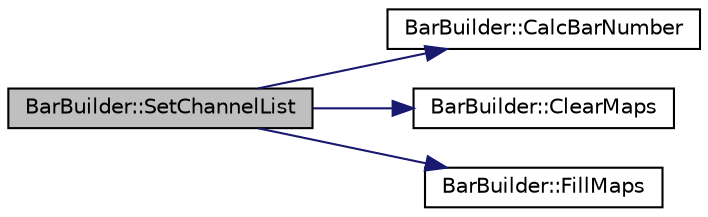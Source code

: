 digraph "BarBuilder::SetChannelList"
{
  edge [fontname="Helvetica",fontsize="10",labelfontname="Helvetica",labelfontsize="10"];
  node [fontname="Helvetica",fontsize="10",shape=record];
  rankdir="LR";
  Node1 [label="BarBuilder::SetChannelList",height=0.2,width=0.4,color="black", fillcolor="grey75", style="filled", fontcolor="black"];
  Node1 -> Node2 [color="midnightblue",fontsize="10",style="solid",fontname="Helvetica"];
  Node2 [label="BarBuilder::CalcBarNumber",height=0.2,width=0.4,color="black", fillcolor="white", style="filled",URL="$de/d12/class_bar_builder.html#a4704cf3f380927f262b42b319cc893ac"];
  Node1 -> Node3 [color="midnightblue",fontsize="10",style="solid",fontname="Helvetica"];
  Node3 [label="BarBuilder::ClearMaps",height=0.2,width=0.4,color="black", fillcolor="white", style="filled",URL="$de/d12/class_bar_builder.html#acf83ecf7bfe424cc02e8090995c95956"];
  Node1 -> Node4 [color="midnightblue",fontsize="10",style="solid",fontname="Helvetica"];
  Node4 [label="BarBuilder::FillMaps",height=0.2,width=0.4,color="black", fillcolor="white", style="filled",URL="$de/d12/class_bar_builder.html#aaa6fa37f47abbac711398f7018b28ce2"];
}
